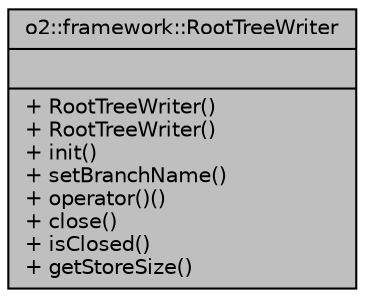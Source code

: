 digraph "o2::framework::RootTreeWriter"
{
 // INTERACTIVE_SVG=YES
  bgcolor="transparent";
  edge [fontname="Helvetica",fontsize="10",labelfontname="Helvetica",labelfontsize="10"];
  node [fontname="Helvetica",fontsize="10",shape=record];
  Node1 [label="{o2::framework::RootTreeWriter\n||+ RootTreeWriter()\l+ RootTreeWriter()\l+ init()\l+ setBranchName()\l+ operator()()\l+ close()\l+ isClosed()\l+ getStoreSize()\l}",height=0.2,width=0.4,color="black", fillcolor="grey75", style="filled" fontcolor="black"];
}
